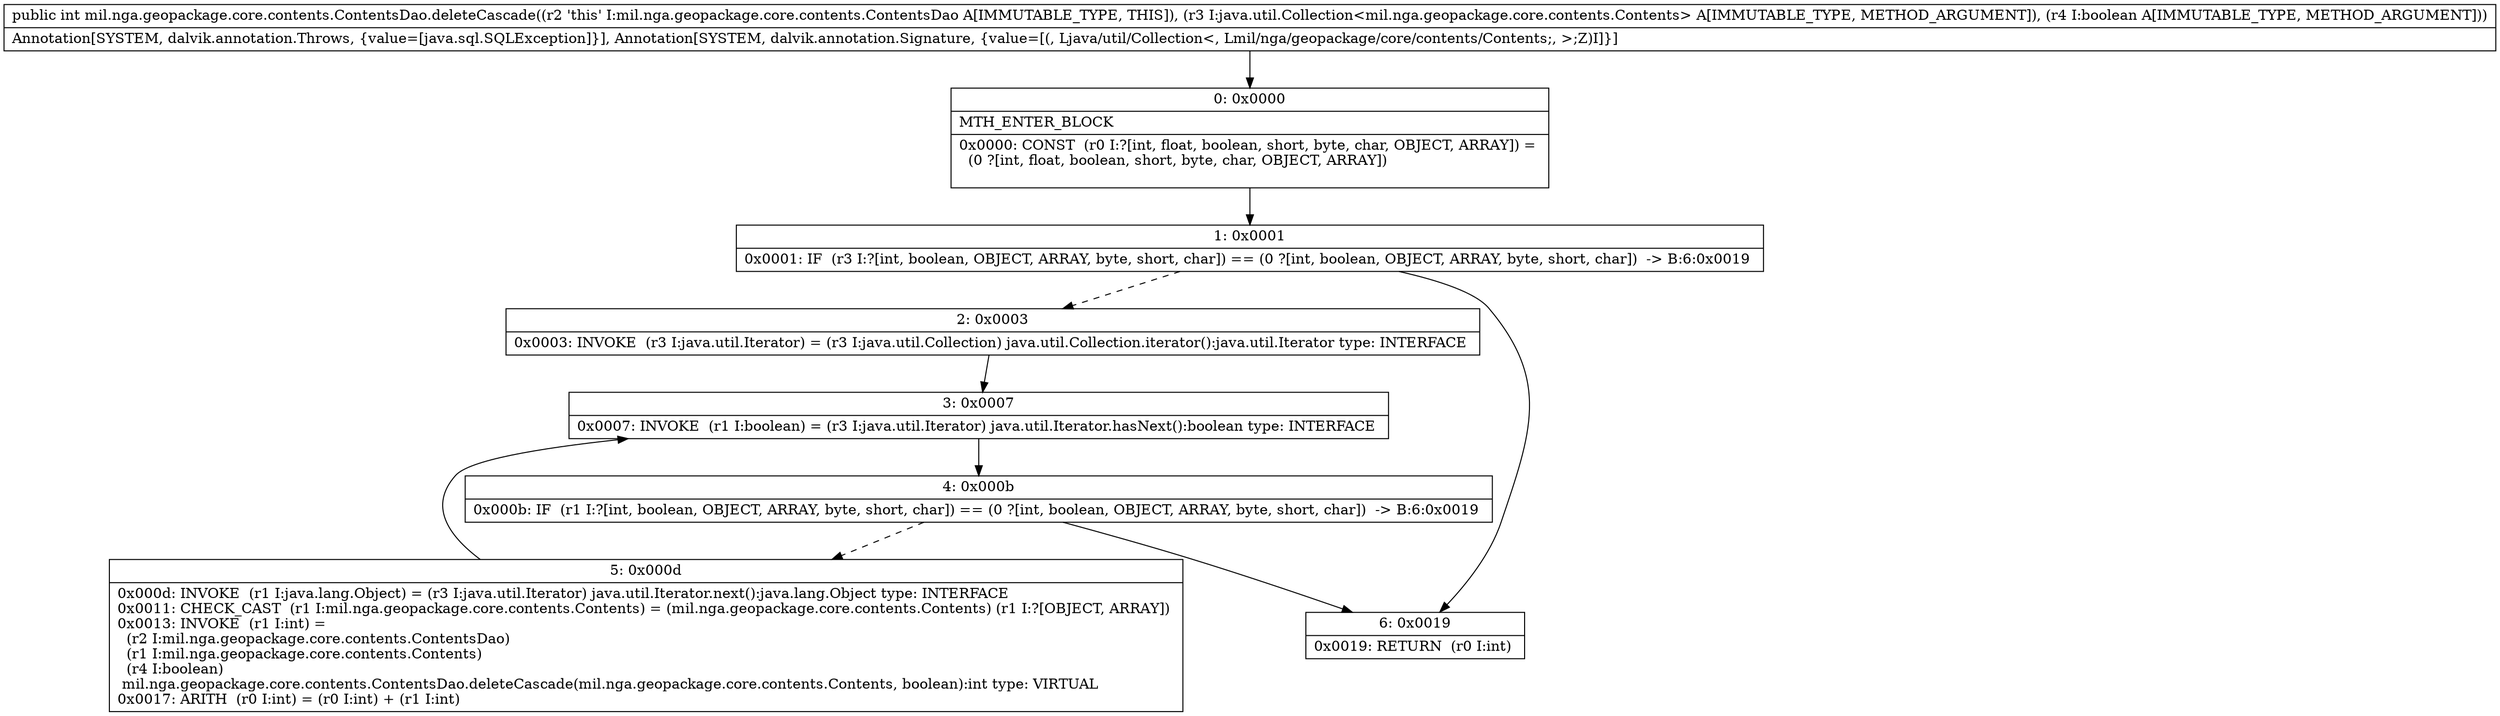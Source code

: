 digraph "CFG formil.nga.geopackage.core.contents.ContentsDao.deleteCascade(Ljava\/util\/Collection;Z)I" {
Node_0 [shape=record,label="{0\:\ 0x0000|MTH_ENTER_BLOCK\l|0x0000: CONST  (r0 I:?[int, float, boolean, short, byte, char, OBJECT, ARRAY]) = \l  (0 ?[int, float, boolean, short, byte, char, OBJECT, ARRAY])\l \l}"];
Node_1 [shape=record,label="{1\:\ 0x0001|0x0001: IF  (r3 I:?[int, boolean, OBJECT, ARRAY, byte, short, char]) == (0 ?[int, boolean, OBJECT, ARRAY, byte, short, char])  \-\> B:6:0x0019 \l}"];
Node_2 [shape=record,label="{2\:\ 0x0003|0x0003: INVOKE  (r3 I:java.util.Iterator) = (r3 I:java.util.Collection) java.util.Collection.iterator():java.util.Iterator type: INTERFACE \l}"];
Node_3 [shape=record,label="{3\:\ 0x0007|0x0007: INVOKE  (r1 I:boolean) = (r3 I:java.util.Iterator) java.util.Iterator.hasNext():boolean type: INTERFACE \l}"];
Node_4 [shape=record,label="{4\:\ 0x000b|0x000b: IF  (r1 I:?[int, boolean, OBJECT, ARRAY, byte, short, char]) == (0 ?[int, boolean, OBJECT, ARRAY, byte, short, char])  \-\> B:6:0x0019 \l}"];
Node_5 [shape=record,label="{5\:\ 0x000d|0x000d: INVOKE  (r1 I:java.lang.Object) = (r3 I:java.util.Iterator) java.util.Iterator.next():java.lang.Object type: INTERFACE \l0x0011: CHECK_CAST  (r1 I:mil.nga.geopackage.core.contents.Contents) = (mil.nga.geopackage.core.contents.Contents) (r1 I:?[OBJECT, ARRAY]) \l0x0013: INVOKE  (r1 I:int) = \l  (r2 I:mil.nga.geopackage.core.contents.ContentsDao)\l  (r1 I:mil.nga.geopackage.core.contents.Contents)\l  (r4 I:boolean)\l mil.nga.geopackage.core.contents.ContentsDao.deleteCascade(mil.nga.geopackage.core.contents.Contents, boolean):int type: VIRTUAL \l0x0017: ARITH  (r0 I:int) = (r0 I:int) + (r1 I:int) \l}"];
Node_6 [shape=record,label="{6\:\ 0x0019|0x0019: RETURN  (r0 I:int) \l}"];
MethodNode[shape=record,label="{public int mil.nga.geopackage.core.contents.ContentsDao.deleteCascade((r2 'this' I:mil.nga.geopackage.core.contents.ContentsDao A[IMMUTABLE_TYPE, THIS]), (r3 I:java.util.Collection\<mil.nga.geopackage.core.contents.Contents\> A[IMMUTABLE_TYPE, METHOD_ARGUMENT]), (r4 I:boolean A[IMMUTABLE_TYPE, METHOD_ARGUMENT]))  | Annotation[SYSTEM, dalvik.annotation.Throws, \{value=[java.sql.SQLException]\}], Annotation[SYSTEM, dalvik.annotation.Signature, \{value=[(, Ljava\/util\/Collection\<, Lmil\/nga\/geopackage\/core\/contents\/Contents;, \>;Z)I]\}]\l}"];
MethodNode -> Node_0;
Node_0 -> Node_1;
Node_1 -> Node_2[style=dashed];
Node_1 -> Node_6;
Node_2 -> Node_3;
Node_3 -> Node_4;
Node_4 -> Node_5[style=dashed];
Node_4 -> Node_6;
Node_5 -> Node_3;
}

